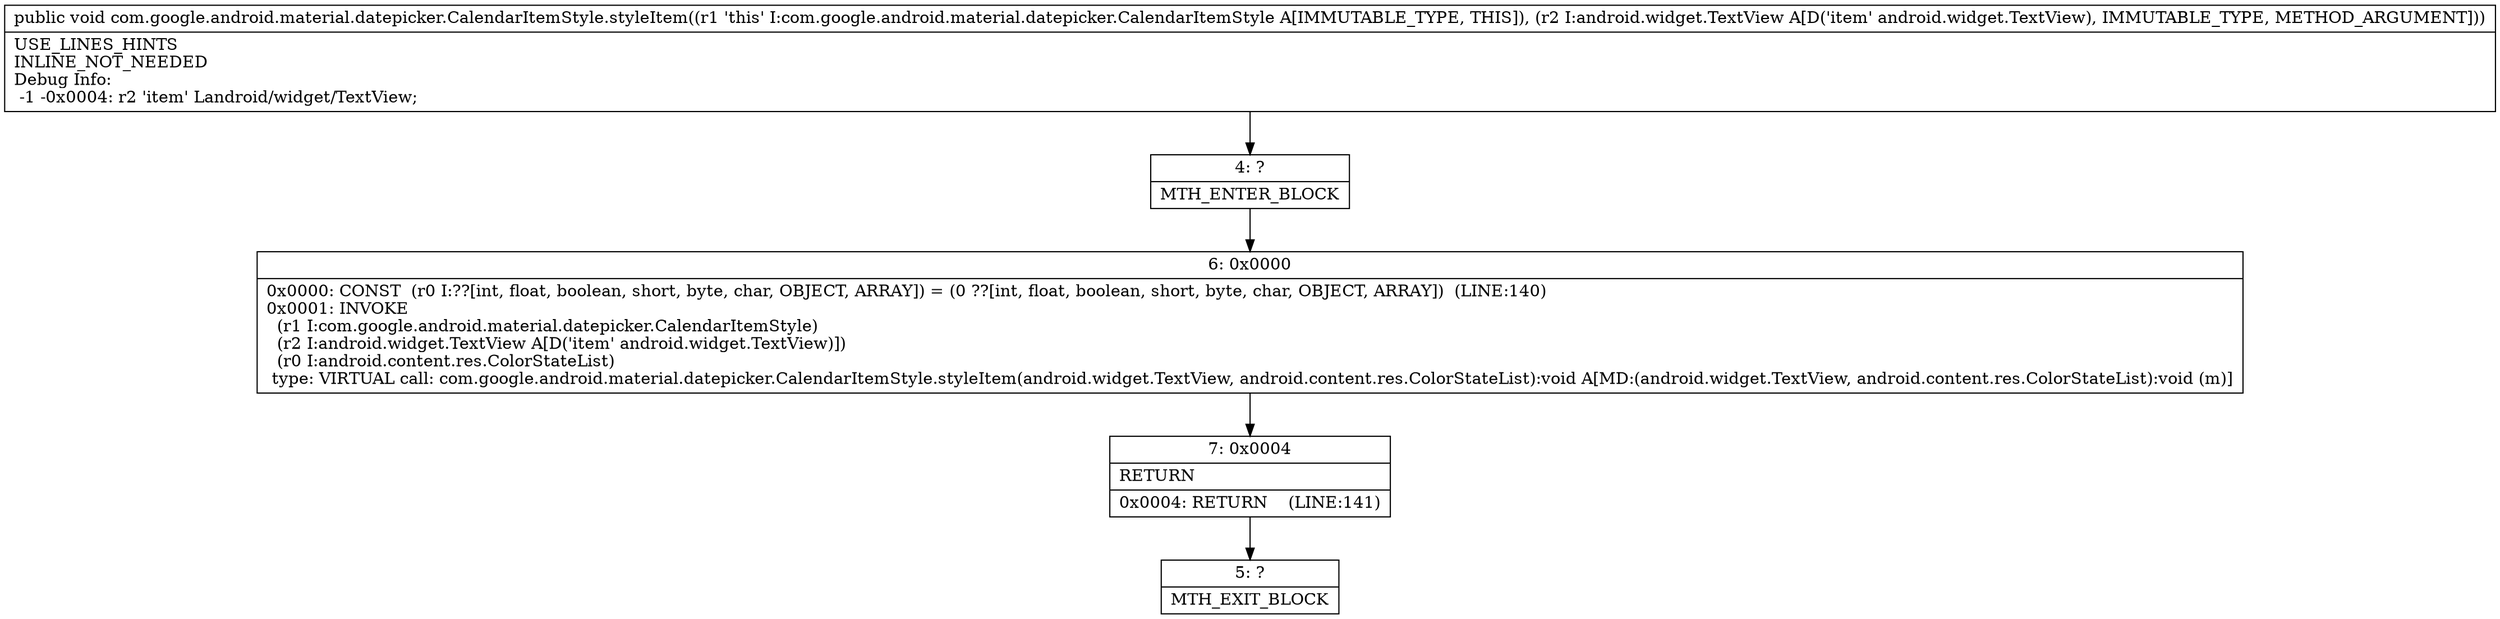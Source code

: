 digraph "CFG forcom.google.android.material.datepicker.CalendarItemStyle.styleItem(Landroid\/widget\/TextView;)V" {
Node_4 [shape=record,label="{4\:\ ?|MTH_ENTER_BLOCK\l}"];
Node_6 [shape=record,label="{6\:\ 0x0000|0x0000: CONST  (r0 I:??[int, float, boolean, short, byte, char, OBJECT, ARRAY]) = (0 ??[int, float, boolean, short, byte, char, OBJECT, ARRAY])  (LINE:140)\l0x0001: INVOKE  \l  (r1 I:com.google.android.material.datepicker.CalendarItemStyle)\l  (r2 I:android.widget.TextView A[D('item' android.widget.TextView)])\l  (r0 I:android.content.res.ColorStateList)\l type: VIRTUAL call: com.google.android.material.datepicker.CalendarItemStyle.styleItem(android.widget.TextView, android.content.res.ColorStateList):void A[MD:(android.widget.TextView, android.content.res.ColorStateList):void (m)]\l}"];
Node_7 [shape=record,label="{7\:\ 0x0004|RETURN\l|0x0004: RETURN    (LINE:141)\l}"];
Node_5 [shape=record,label="{5\:\ ?|MTH_EXIT_BLOCK\l}"];
MethodNode[shape=record,label="{public void com.google.android.material.datepicker.CalendarItemStyle.styleItem((r1 'this' I:com.google.android.material.datepicker.CalendarItemStyle A[IMMUTABLE_TYPE, THIS]), (r2 I:android.widget.TextView A[D('item' android.widget.TextView), IMMUTABLE_TYPE, METHOD_ARGUMENT]))  | USE_LINES_HINTS\lINLINE_NOT_NEEDED\lDebug Info:\l  \-1 \-0x0004: r2 'item' Landroid\/widget\/TextView;\l}"];
MethodNode -> Node_4;Node_4 -> Node_6;
Node_6 -> Node_7;
Node_7 -> Node_5;
}

